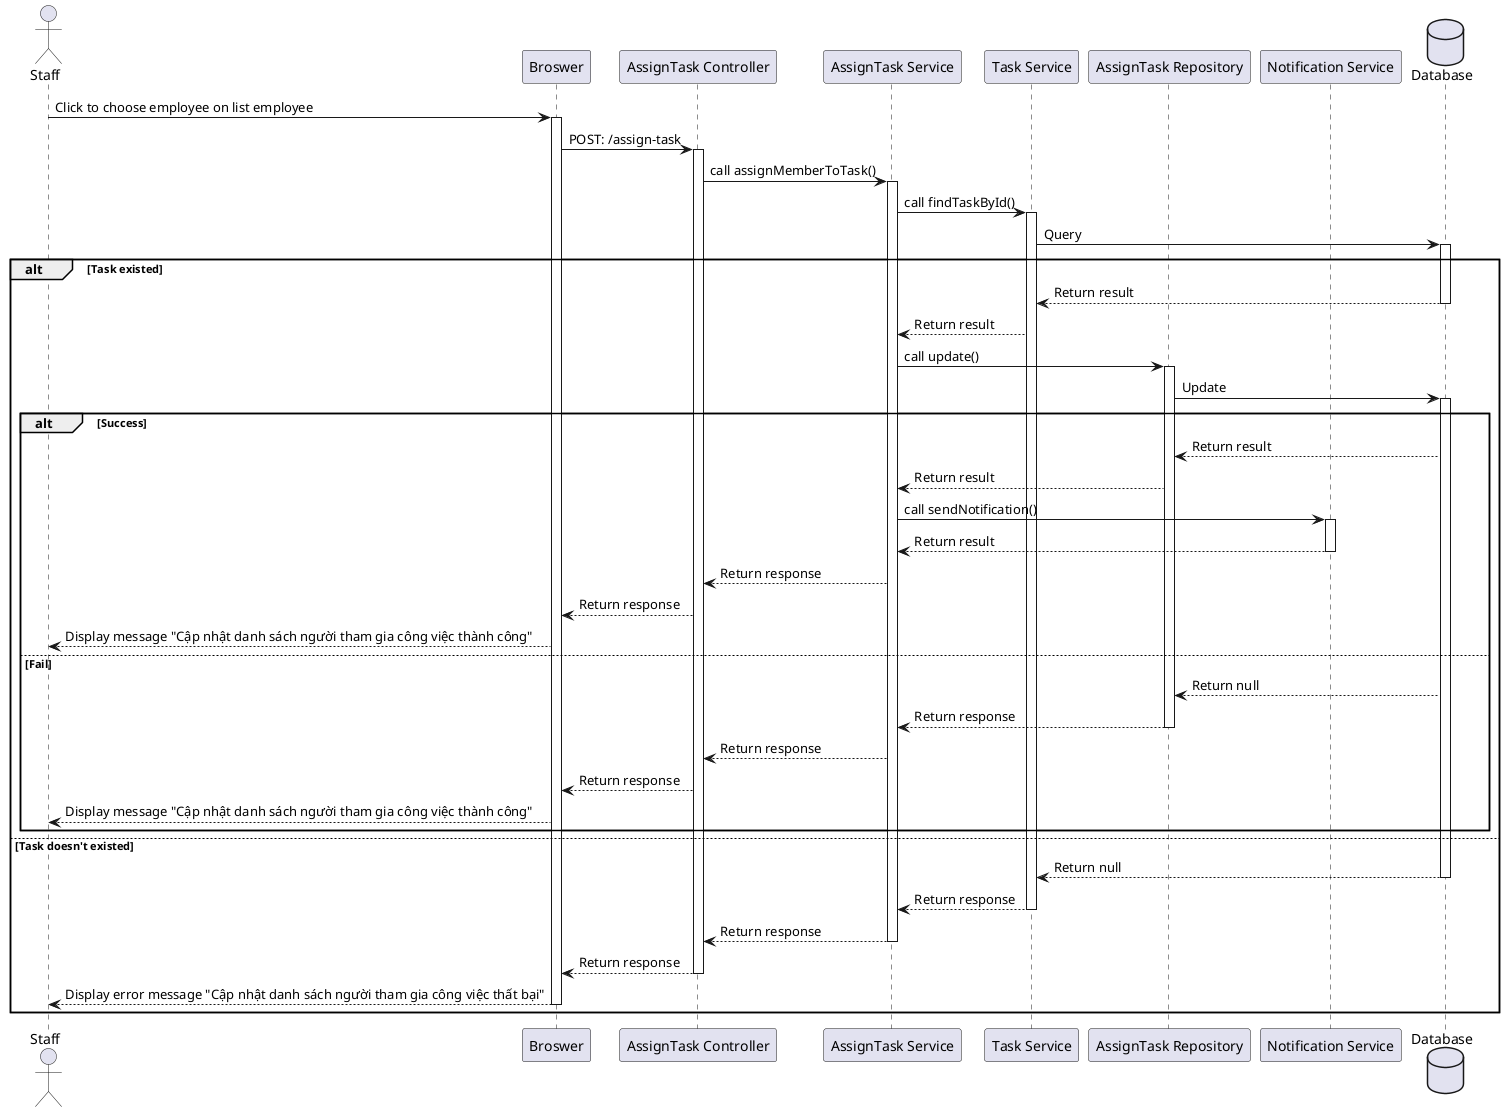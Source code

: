 @startuml

actor Staff as user
participant "Broswer" as a
participant "AssignTask Controller" as b
participant "AssignTask Service" as c
participant "Task Service" as d
participant "AssignTask Repository" as e
participant "Notification Service" as f
database "Database" as g

user -> a++: Click to choose employee on list employee
a -> b++: POST: /assign-task
b -> c++: call assignMemberToTask()
c -> d++: call findTaskById()
d -> g++: Query
alt Task existed
    g --> d--: Return result
    d --> c: Return result
    c -> e++: call update()
    e -> g++: Update
    alt Success
        g --> e: Return result
        e --> c: Return result
        c -> f++: call sendNotification()
        f --> c--: Return result
        c --> b: Return response
        b --> a: Return response
        a --> user: Display message "Cập nhật danh sách người tham gia công việc thành công"
    else Fail
        g --> e: Return null
        e --> c--: Return response
        c --> b: Return response
        b --> a: Return response
        a --> user: Display message "Cập nhật danh sách người tham gia công việc thành công"
    end

else Task doesn't existed
     g --> d--: Return null
     d --> c--: Return response
     c --> b--: Return response
     b --> a--: Return response
     a --> user--: Display error message "Cập nhật danh sách người tham gia công việc thất bại"
end
@enduml